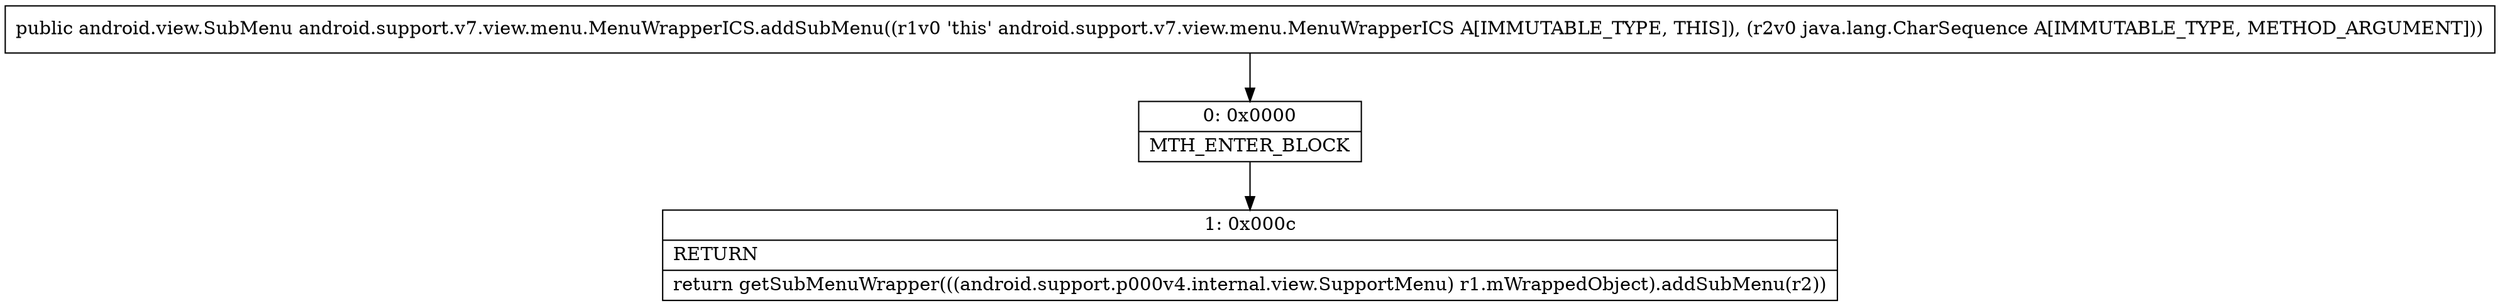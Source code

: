 digraph "CFG forandroid.support.v7.view.menu.MenuWrapperICS.addSubMenu(Ljava\/lang\/CharSequence;)Landroid\/view\/SubMenu;" {
Node_0 [shape=record,label="{0\:\ 0x0000|MTH_ENTER_BLOCK\l}"];
Node_1 [shape=record,label="{1\:\ 0x000c|RETURN\l|return getSubMenuWrapper(((android.support.p000v4.internal.view.SupportMenu) r1.mWrappedObject).addSubMenu(r2))\l}"];
MethodNode[shape=record,label="{public android.view.SubMenu android.support.v7.view.menu.MenuWrapperICS.addSubMenu((r1v0 'this' android.support.v7.view.menu.MenuWrapperICS A[IMMUTABLE_TYPE, THIS]), (r2v0 java.lang.CharSequence A[IMMUTABLE_TYPE, METHOD_ARGUMENT])) }"];
MethodNode -> Node_0;
Node_0 -> Node_1;
}

